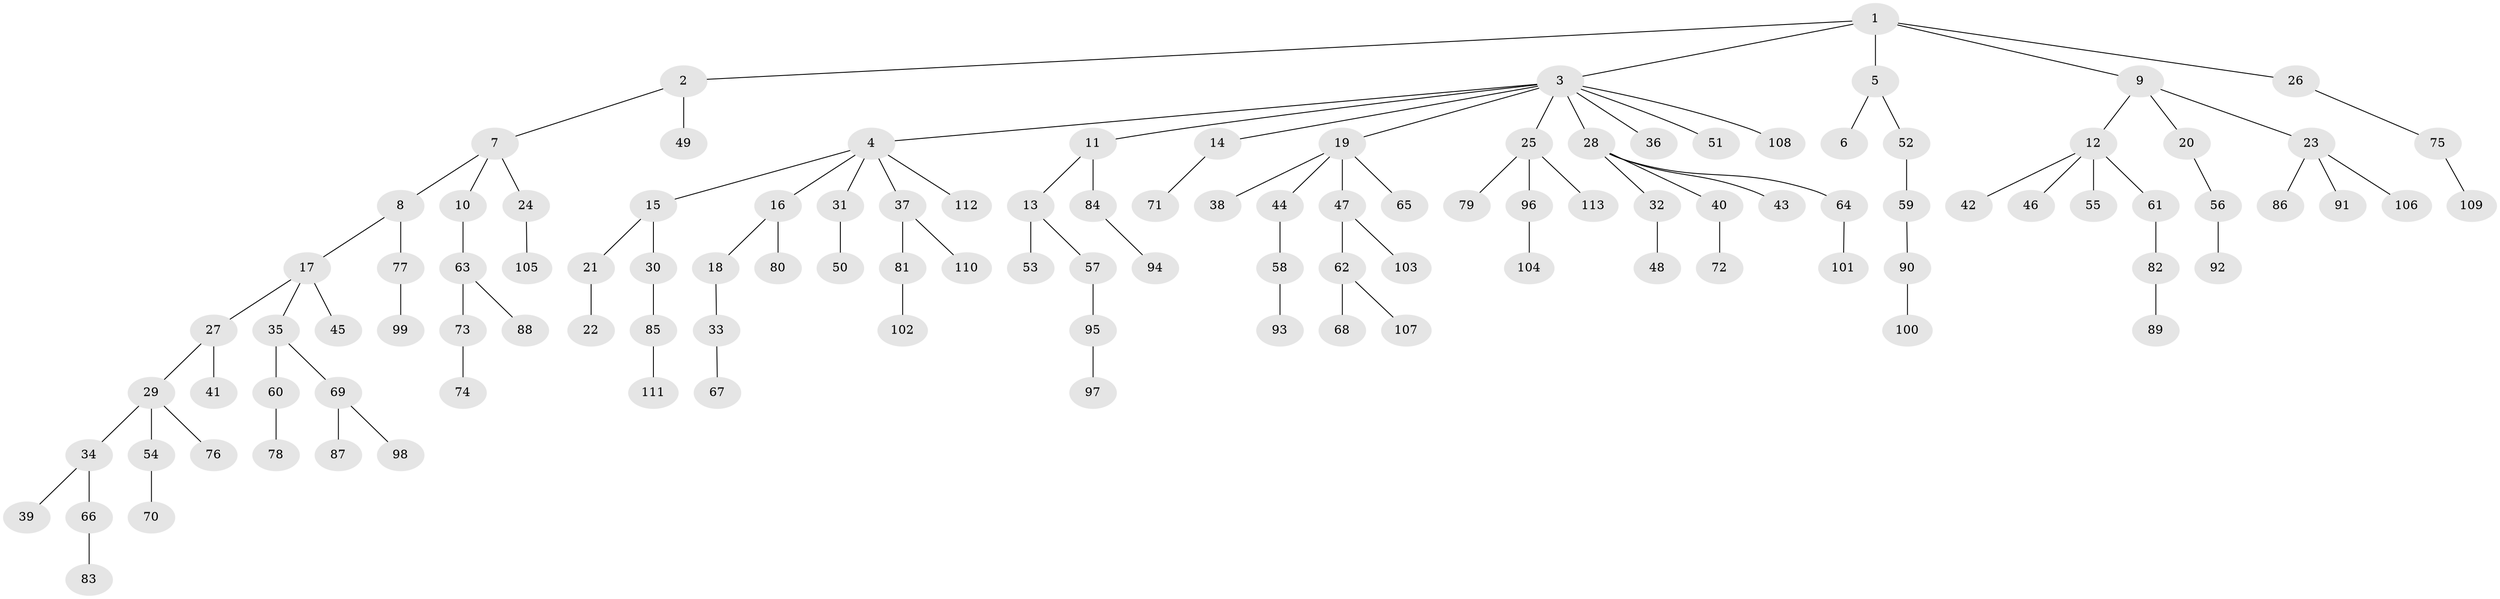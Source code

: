 // coarse degree distribution, {5: 0.05063291139240506, 14: 0.012658227848101266, 3: 0.10126582278481013, 1: 0.5063291139240507, 2: 0.2911392405063291, 4: 0.0379746835443038}
// Generated by graph-tools (version 1.1) at 2025/19/03/04/25 18:19:23]
// undirected, 113 vertices, 112 edges
graph export_dot {
graph [start="1"]
  node [color=gray90,style=filled];
  1;
  2;
  3;
  4;
  5;
  6;
  7;
  8;
  9;
  10;
  11;
  12;
  13;
  14;
  15;
  16;
  17;
  18;
  19;
  20;
  21;
  22;
  23;
  24;
  25;
  26;
  27;
  28;
  29;
  30;
  31;
  32;
  33;
  34;
  35;
  36;
  37;
  38;
  39;
  40;
  41;
  42;
  43;
  44;
  45;
  46;
  47;
  48;
  49;
  50;
  51;
  52;
  53;
  54;
  55;
  56;
  57;
  58;
  59;
  60;
  61;
  62;
  63;
  64;
  65;
  66;
  67;
  68;
  69;
  70;
  71;
  72;
  73;
  74;
  75;
  76;
  77;
  78;
  79;
  80;
  81;
  82;
  83;
  84;
  85;
  86;
  87;
  88;
  89;
  90;
  91;
  92;
  93;
  94;
  95;
  96;
  97;
  98;
  99;
  100;
  101;
  102;
  103;
  104;
  105;
  106;
  107;
  108;
  109;
  110;
  111;
  112;
  113;
  1 -- 2;
  1 -- 3;
  1 -- 5;
  1 -- 9;
  1 -- 26;
  2 -- 7;
  2 -- 49;
  3 -- 4;
  3 -- 11;
  3 -- 14;
  3 -- 19;
  3 -- 25;
  3 -- 28;
  3 -- 36;
  3 -- 51;
  3 -- 108;
  4 -- 15;
  4 -- 16;
  4 -- 31;
  4 -- 37;
  4 -- 112;
  5 -- 6;
  5 -- 52;
  7 -- 8;
  7 -- 10;
  7 -- 24;
  8 -- 17;
  8 -- 77;
  9 -- 12;
  9 -- 20;
  9 -- 23;
  10 -- 63;
  11 -- 13;
  11 -- 84;
  12 -- 42;
  12 -- 46;
  12 -- 55;
  12 -- 61;
  13 -- 53;
  13 -- 57;
  14 -- 71;
  15 -- 21;
  15 -- 30;
  16 -- 18;
  16 -- 80;
  17 -- 27;
  17 -- 35;
  17 -- 45;
  18 -- 33;
  19 -- 38;
  19 -- 44;
  19 -- 47;
  19 -- 65;
  20 -- 56;
  21 -- 22;
  23 -- 86;
  23 -- 91;
  23 -- 106;
  24 -- 105;
  25 -- 79;
  25 -- 96;
  25 -- 113;
  26 -- 75;
  27 -- 29;
  27 -- 41;
  28 -- 32;
  28 -- 40;
  28 -- 43;
  28 -- 64;
  29 -- 34;
  29 -- 54;
  29 -- 76;
  30 -- 85;
  31 -- 50;
  32 -- 48;
  33 -- 67;
  34 -- 39;
  34 -- 66;
  35 -- 60;
  35 -- 69;
  37 -- 81;
  37 -- 110;
  40 -- 72;
  44 -- 58;
  47 -- 62;
  47 -- 103;
  52 -- 59;
  54 -- 70;
  56 -- 92;
  57 -- 95;
  58 -- 93;
  59 -- 90;
  60 -- 78;
  61 -- 82;
  62 -- 68;
  62 -- 107;
  63 -- 73;
  63 -- 88;
  64 -- 101;
  66 -- 83;
  69 -- 87;
  69 -- 98;
  73 -- 74;
  75 -- 109;
  77 -- 99;
  81 -- 102;
  82 -- 89;
  84 -- 94;
  85 -- 111;
  90 -- 100;
  95 -- 97;
  96 -- 104;
}
